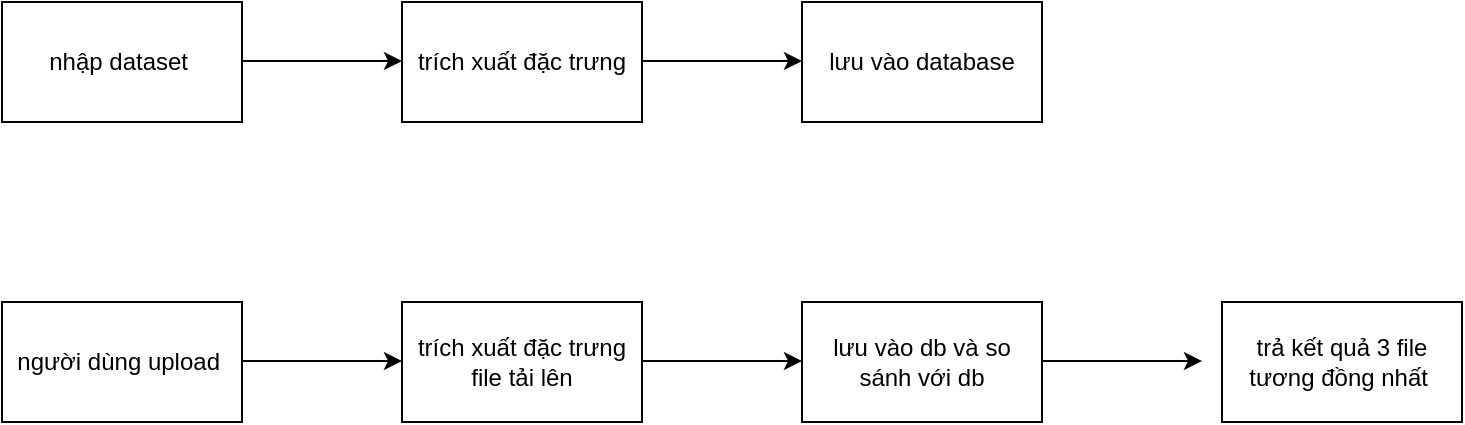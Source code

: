 <mxfile version="26.1.3">
  <diagram name="Trang-1" id="PM6ZyzKvXH4TDzflKSBA">
    <mxGraphModel dx="1050" dy="522" grid="1" gridSize="10" guides="1" tooltips="1" connect="1" arrows="1" fold="1" page="1" pageScale="1" pageWidth="827" pageHeight="1169" math="0" shadow="0">
      <root>
        <mxCell id="0" />
        <mxCell id="1" parent="0" />
        <mxCell id="-l1USWK2it7SZ-RiI_zD-1" value="nhập dataset&amp;nbsp;" style="rounded=0;whiteSpace=wrap;html=1;" vertex="1" parent="1">
          <mxGeometry x="70" y="30" width="120" height="60" as="geometry" />
        </mxCell>
        <mxCell id="-l1USWK2it7SZ-RiI_zD-2" value="" style="endArrow=classic;html=1;rounded=0;" edge="1" parent="1">
          <mxGeometry width="50" height="50" relative="1" as="geometry">
            <mxPoint x="190" y="59.5" as="sourcePoint" />
            <mxPoint x="270" y="59.5" as="targetPoint" />
            <Array as="points">
              <mxPoint x="220" y="59.5" />
            </Array>
          </mxGeometry>
        </mxCell>
        <mxCell id="-l1USWK2it7SZ-RiI_zD-3" value="trích xuất đặc trưng" style="rounded=0;whiteSpace=wrap;html=1;" vertex="1" parent="1">
          <mxGeometry x="270" y="30" width="120" height="60" as="geometry" />
        </mxCell>
        <mxCell id="-l1USWK2it7SZ-RiI_zD-4" value="lưu vào database" style="rounded=0;whiteSpace=wrap;html=1;" vertex="1" parent="1">
          <mxGeometry x="470" y="30" width="120" height="60" as="geometry" />
        </mxCell>
        <mxCell id="-l1USWK2it7SZ-RiI_zD-6" value="" style="endArrow=classic;html=1;rounded=0;" edge="1" parent="1">
          <mxGeometry width="50" height="50" relative="1" as="geometry">
            <mxPoint x="390" y="59.5" as="sourcePoint" />
            <mxPoint x="470" y="59.5" as="targetPoint" />
            <Array as="points">
              <mxPoint x="420" y="59.5" />
            </Array>
          </mxGeometry>
        </mxCell>
        <mxCell id="-l1USWK2it7SZ-RiI_zD-7" value="người dùng upload&amp;nbsp;" style="rounded=0;whiteSpace=wrap;html=1;" vertex="1" parent="1">
          <mxGeometry x="70" y="180" width="120" height="60" as="geometry" />
        </mxCell>
        <mxCell id="-l1USWK2it7SZ-RiI_zD-8" value="" style="endArrow=classic;html=1;rounded=0;" edge="1" parent="1">
          <mxGeometry width="50" height="50" relative="1" as="geometry">
            <mxPoint x="190" y="209.5" as="sourcePoint" />
            <mxPoint x="270" y="209.5" as="targetPoint" />
            <Array as="points">
              <mxPoint x="220" y="209.5" />
            </Array>
          </mxGeometry>
        </mxCell>
        <mxCell id="-l1USWK2it7SZ-RiI_zD-9" value="trích xuất đặc trưng file tải lên" style="rounded=0;whiteSpace=wrap;html=1;" vertex="1" parent="1">
          <mxGeometry x="270" y="180" width="120" height="60" as="geometry" />
        </mxCell>
        <mxCell id="-l1USWK2it7SZ-RiI_zD-10" value="lưu vào db và so sánh với db" style="rounded=0;whiteSpace=wrap;html=1;" vertex="1" parent="1">
          <mxGeometry x="470" y="180" width="120" height="60" as="geometry" />
        </mxCell>
        <mxCell id="-l1USWK2it7SZ-RiI_zD-11" value="" style="endArrow=classic;html=1;rounded=0;" edge="1" parent="1">
          <mxGeometry width="50" height="50" relative="1" as="geometry">
            <mxPoint x="390" y="209.5" as="sourcePoint" />
            <mxPoint x="470" y="209.5" as="targetPoint" />
            <Array as="points">
              <mxPoint x="420" y="209.5" />
            </Array>
          </mxGeometry>
        </mxCell>
        <mxCell id="-l1USWK2it7SZ-RiI_zD-12" value="" style="endArrow=classic;html=1;rounded=0;" edge="1" parent="1">
          <mxGeometry width="50" height="50" relative="1" as="geometry">
            <mxPoint x="590" y="209.5" as="sourcePoint" />
            <mxPoint x="670" y="209.5" as="targetPoint" />
            <Array as="points">
              <mxPoint x="620" y="209.5" />
            </Array>
          </mxGeometry>
        </mxCell>
        <mxCell id="-l1USWK2it7SZ-RiI_zD-14" value="trả kết quả 3 file tương đồng nhất&amp;nbsp;" style="rounded=0;whiteSpace=wrap;html=1;" vertex="1" parent="1">
          <mxGeometry x="680" y="180" width="120" height="60" as="geometry" />
        </mxCell>
      </root>
    </mxGraphModel>
  </diagram>
</mxfile>
